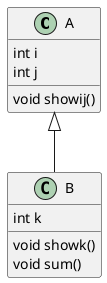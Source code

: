 @startuml
class A {
    int i
    int j
    void showij()
}

class B {
    int k
    void showk()
    void sum()
}

A <|-- B
@enduml